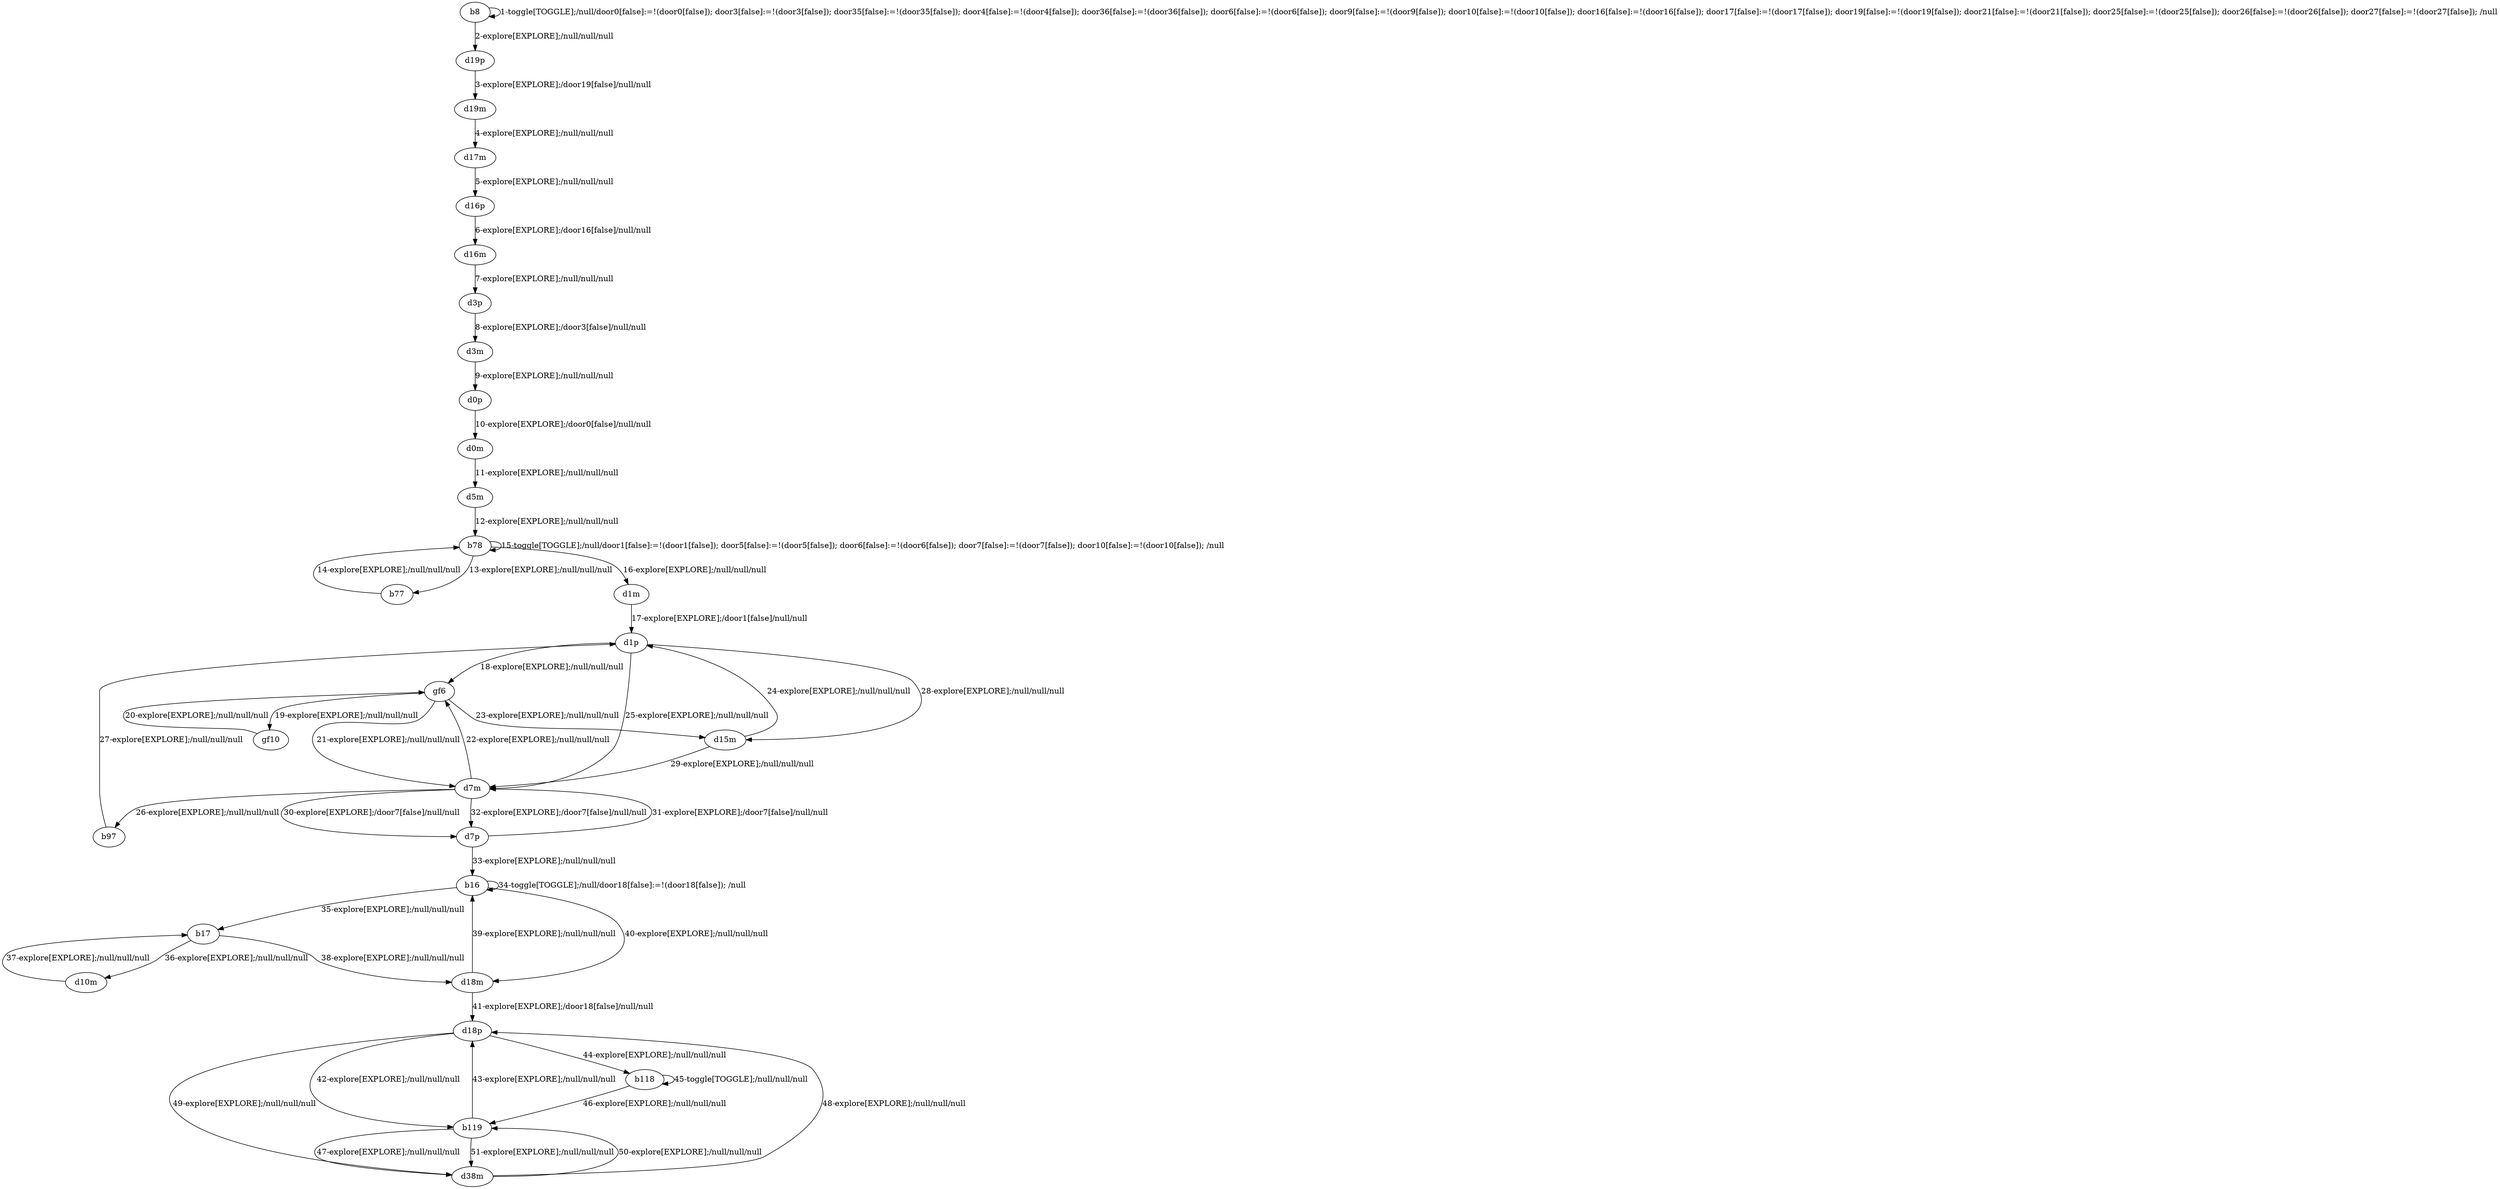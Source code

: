 # Total number of goals covered by this test: 1
# d38m --> b119

digraph g {
"b8" -> "b8" [label = "1-toggle[TOGGLE];/null/door0[false]:=!(door0[false]); door3[false]:=!(door3[false]); door35[false]:=!(door35[false]); door4[false]:=!(door4[false]); door36[false]:=!(door36[false]); door6[false]:=!(door6[false]); door9[false]:=!(door9[false]); door10[false]:=!(door10[false]); door16[false]:=!(door16[false]); door17[false]:=!(door17[false]); door19[false]:=!(door19[false]); door21[false]:=!(door21[false]); door25[false]:=!(door25[false]); door26[false]:=!(door26[false]); door27[false]:=!(door27[false]); /null"];
"b8" -> "d19p" [label = "2-explore[EXPLORE];/null/null/null"];
"d19p" -> "d19m" [label = "3-explore[EXPLORE];/door19[false]/null/null"];
"d19m" -> "d17m" [label = "4-explore[EXPLORE];/null/null/null"];
"d17m" -> "d16p" [label = "5-explore[EXPLORE];/null/null/null"];
"d16p" -> "d16m" [label = "6-explore[EXPLORE];/door16[false]/null/null"];
"d16m" -> "d3p" [label = "7-explore[EXPLORE];/null/null/null"];
"d3p" -> "d3m" [label = "8-explore[EXPLORE];/door3[false]/null/null"];
"d3m" -> "d0p" [label = "9-explore[EXPLORE];/null/null/null"];
"d0p" -> "d0m" [label = "10-explore[EXPLORE];/door0[false]/null/null"];
"d0m" -> "d5m" [label = "11-explore[EXPLORE];/null/null/null"];
"d5m" -> "b78" [label = "12-explore[EXPLORE];/null/null/null"];
"b78" -> "b77" [label = "13-explore[EXPLORE];/null/null/null"];
"b77" -> "b78" [label = "14-explore[EXPLORE];/null/null/null"];
"b78" -> "b78" [label = "15-toggle[TOGGLE];/null/door1[false]:=!(door1[false]); door5[false]:=!(door5[false]); door6[false]:=!(door6[false]); door7[false]:=!(door7[false]); door10[false]:=!(door10[false]); /null"];
"b78" -> "d1m" [label = "16-explore[EXPLORE];/null/null/null"];
"d1m" -> "d1p" [label = "17-explore[EXPLORE];/door1[false]/null/null"];
"d1p" -> "gf6" [label = "18-explore[EXPLORE];/null/null/null"];
"gf6" -> "gf10" [label = "19-explore[EXPLORE];/null/null/null"];
"gf10" -> "gf6" [label = "20-explore[EXPLORE];/null/null/null"];
"gf6" -> "d7m" [label = "21-explore[EXPLORE];/null/null/null"];
"d7m" -> "gf6" [label = "22-explore[EXPLORE];/null/null/null"];
"gf6" -> "d15m" [label = "23-explore[EXPLORE];/null/null/null"];
"d15m" -> "d1p" [label = "24-explore[EXPLORE];/null/null/null"];
"d1p" -> "d7m" [label = "25-explore[EXPLORE];/null/null/null"];
"d7m" -> "b97" [label = "26-explore[EXPLORE];/null/null/null"];
"b97" -> "d1p" [label = "27-explore[EXPLORE];/null/null/null"];
"d1p" -> "d15m" [label = "28-explore[EXPLORE];/null/null/null"];
"d15m" -> "d7m" [label = "29-explore[EXPLORE];/null/null/null"];
"d7m" -> "d7p" [label = "30-explore[EXPLORE];/door7[false]/null/null"];
"d7p" -> "d7m" [label = "31-explore[EXPLORE];/door7[false]/null/null"];
"d7m" -> "d7p" [label = "32-explore[EXPLORE];/door7[false]/null/null"];
"d7p" -> "b16" [label = "33-explore[EXPLORE];/null/null/null"];
"b16" -> "b16" [label = "34-toggle[TOGGLE];/null/door18[false]:=!(door18[false]); /null"];
"b16" -> "b17" [label = "35-explore[EXPLORE];/null/null/null"];
"b17" -> "d10m" [label = "36-explore[EXPLORE];/null/null/null"];
"d10m" -> "b17" [label = "37-explore[EXPLORE];/null/null/null"];
"b17" -> "d18m" [label = "38-explore[EXPLORE];/null/null/null"];
"d18m" -> "b16" [label = "39-explore[EXPLORE];/null/null/null"];
"b16" -> "d18m" [label = "40-explore[EXPLORE];/null/null/null"];
"d18m" -> "d18p" [label = "41-explore[EXPLORE];/door18[false]/null/null"];
"d18p" -> "b119" [label = "42-explore[EXPLORE];/null/null/null"];
"b119" -> "d18p" [label = "43-explore[EXPLORE];/null/null/null"];
"d18p" -> "b118" [label = "44-explore[EXPLORE];/null/null/null"];
"b118" -> "b118" [label = "45-toggle[TOGGLE];/null/null/null"];
"b118" -> "b119" [label = "46-explore[EXPLORE];/null/null/null"];
"b119" -> "d38m" [label = "47-explore[EXPLORE];/null/null/null"];
"d38m" -> "d18p" [label = "48-explore[EXPLORE];/null/null/null"];
"d18p" -> "d38m" [label = "49-explore[EXPLORE];/null/null/null"];
"d38m" -> "b119" [label = "50-explore[EXPLORE];/null/null/null"];
"b119" -> "d38m" [label = "51-explore[EXPLORE];/null/null/null"];
}